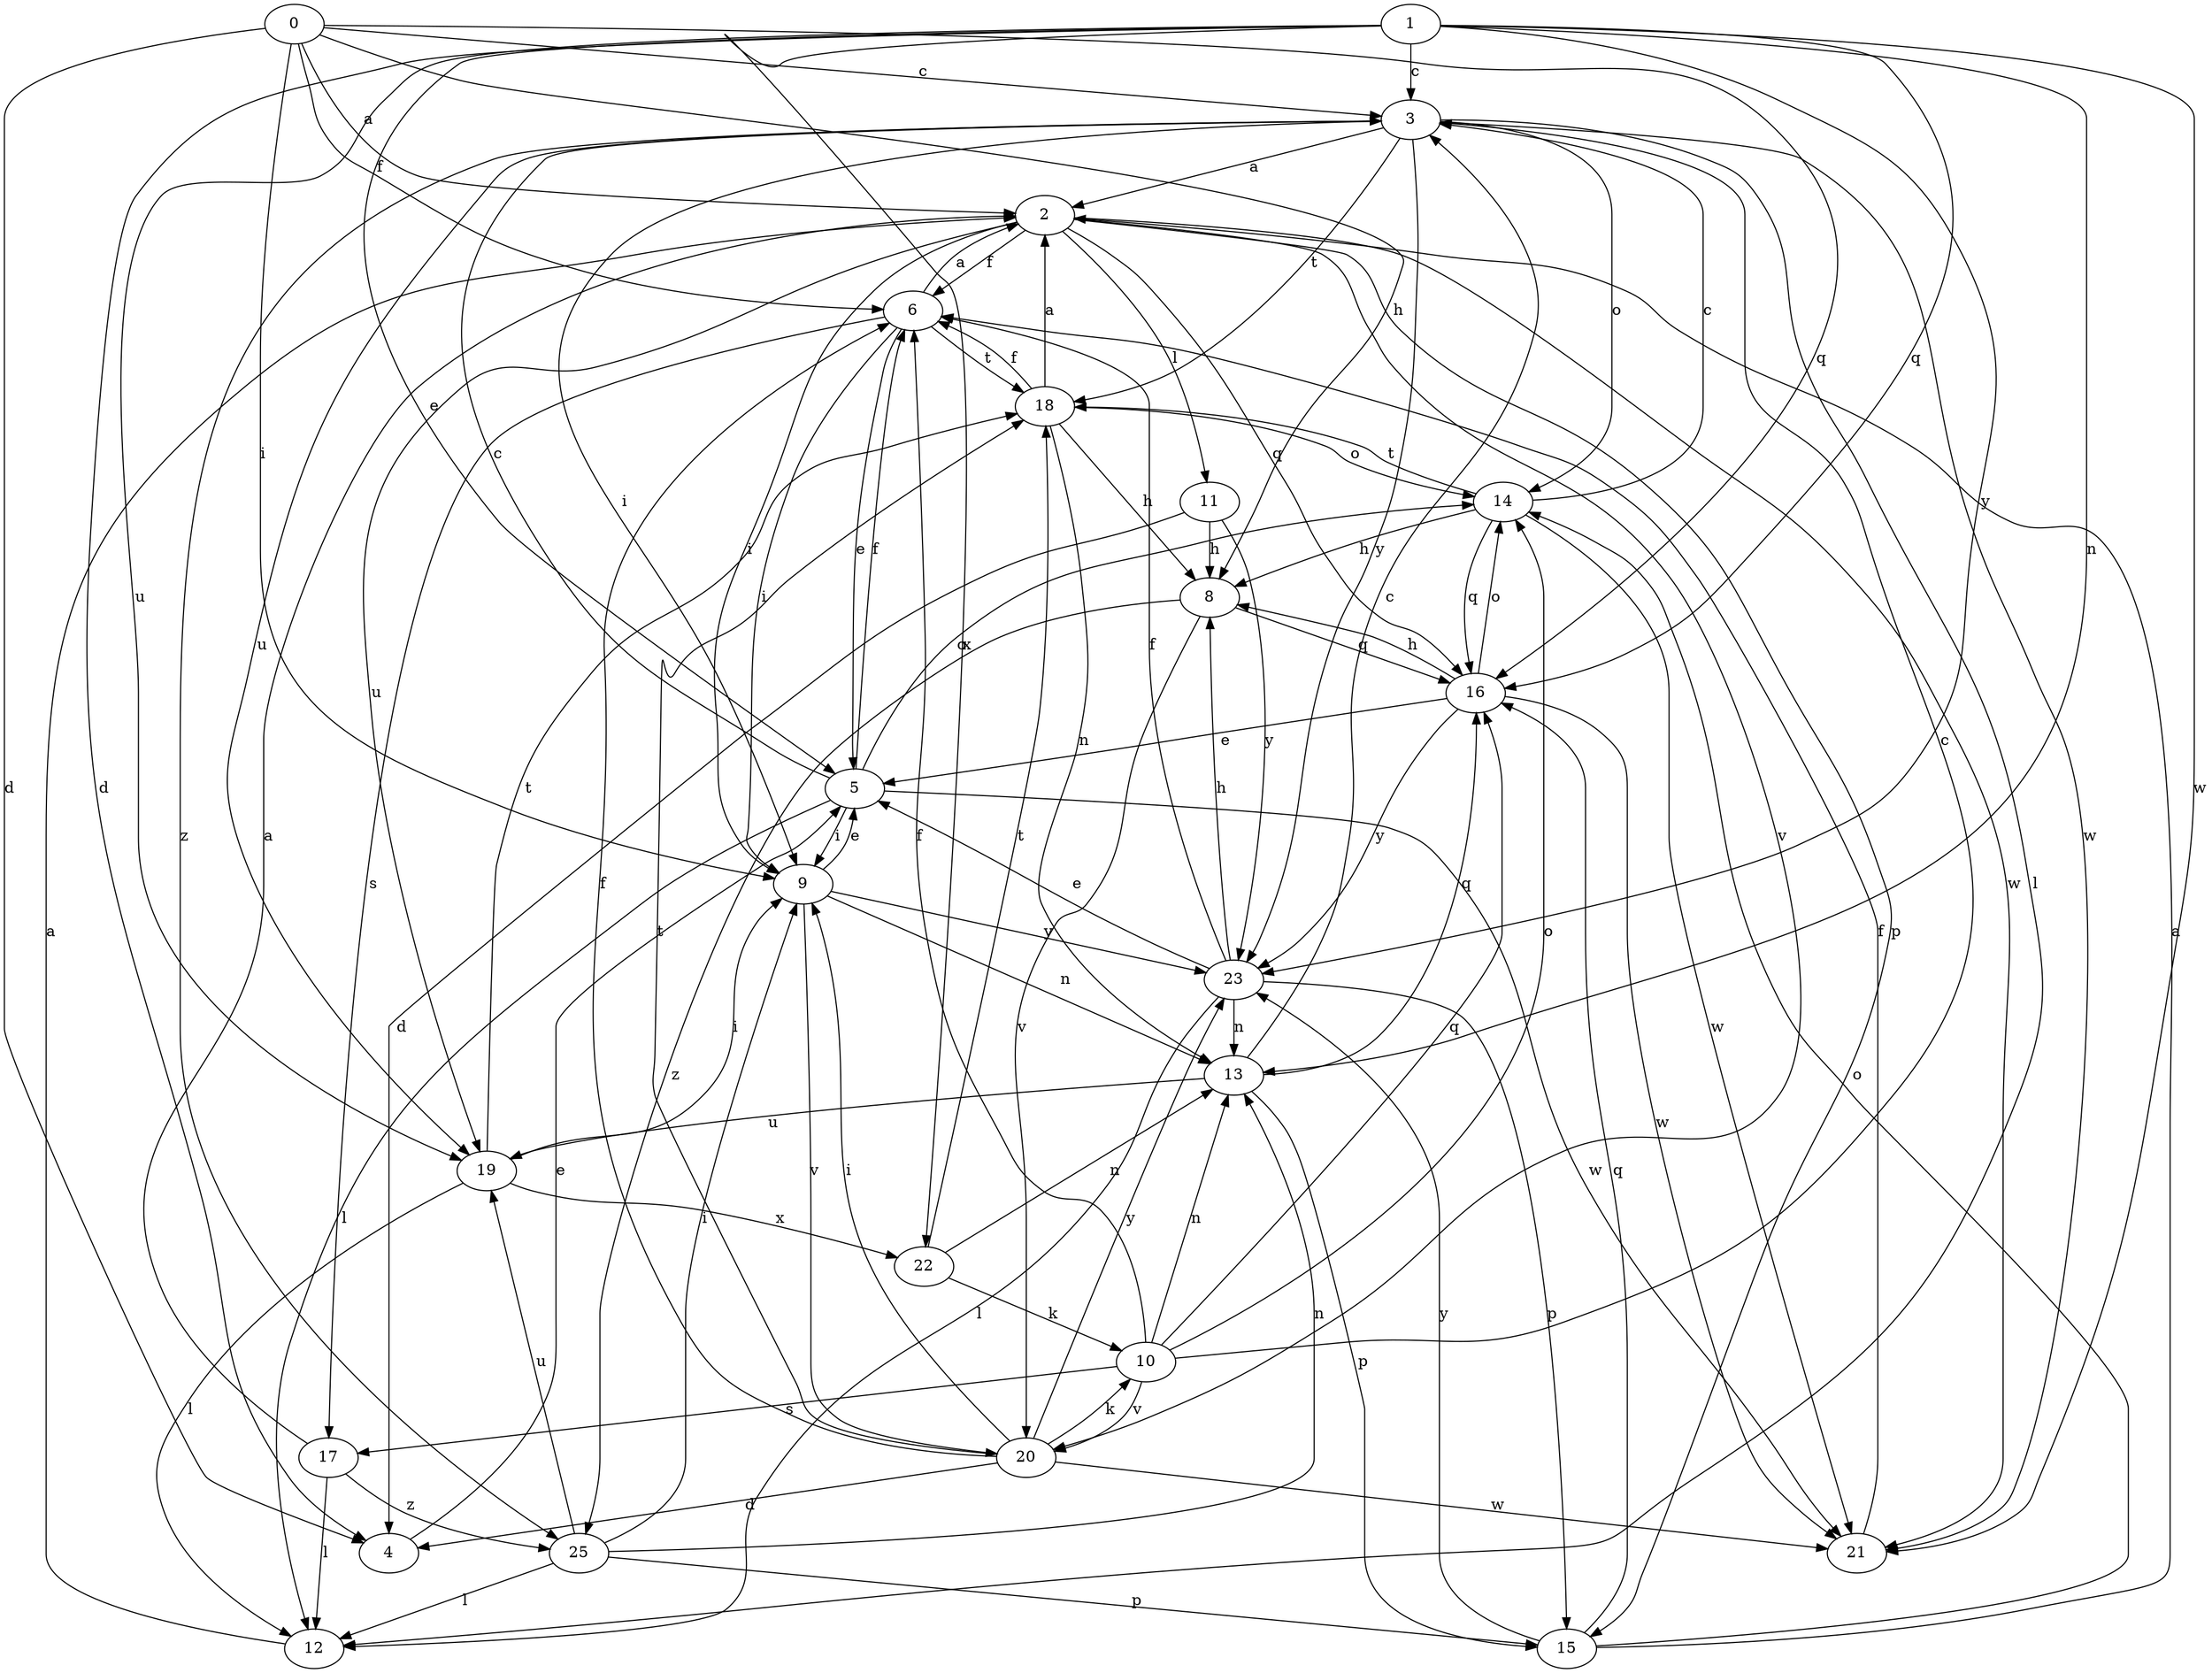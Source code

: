 strict digraph  {
1;
2;
3;
4;
5;
6;
8;
9;
10;
11;
12;
13;
14;
15;
0;
16;
17;
18;
19;
20;
21;
22;
23;
25;
1 -> 3  [label=c];
1 -> 4  [label=d];
1 -> 5  [label=e];
1 -> 13  [label=n];
1 -> 16  [label=q];
1 -> 19  [label=u];
1 -> 21  [label=w];
1 -> 22  [label=x];
1 -> 23  [label=y];
2 -> 6  [label=f];
2 -> 9  [label=i];
2 -> 11  [label=l];
2 -> 15  [label=p];
2 -> 16  [label=q];
2 -> 19  [label=u];
2 -> 20  [label=v];
2 -> 21  [label=w];
3 -> 2  [label=a];
3 -> 9  [label=i];
3 -> 12  [label=l];
3 -> 14  [label=o];
3 -> 18  [label=t];
3 -> 19  [label=u];
3 -> 21  [label=w];
3 -> 23  [label=y];
3 -> 25  [label=z];
4 -> 5  [label=e];
5 -> 3  [label=c];
5 -> 6  [label=f];
5 -> 9  [label=i];
5 -> 12  [label=l];
5 -> 14  [label=o];
5 -> 21  [label=w];
6 -> 2  [label=a];
6 -> 5  [label=e];
6 -> 9  [label=i];
6 -> 17  [label=s];
6 -> 18  [label=t];
8 -> 16  [label=q];
8 -> 20  [label=v];
8 -> 25  [label=z];
9 -> 5  [label=e];
9 -> 13  [label=n];
9 -> 20  [label=v];
9 -> 23  [label=y];
10 -> 3  [label=c];
10 -> 6  [label=f];
10 -> 13  [label=n];
10 -> 14  [label=o];
10 -> 16  [label=q];
10 -> 17  [label=s];
10 -> 20  [label=v];
11 -> 4  [label=d];
11 -> 8  [label=h];
11 -> 23  [label=y];
12 -> 2  [label=a];
13 -> 3  [label=c];
13 -> 15  [label=p];
13 -> 16  [label=q];
13 -> 19  [label=u];
14 -> 3  [label=c];
14 -> 8  [label=h];
14 -> 16  [label=q];
14 -> 18  [label=t];
14 -> 21  [label=w];
15 -> 2  [label=a];
15 -> 14  [label=o];
15 -> 16  [label=q];
15 -> 23  [label=y];
0 -> 2  [label=a];
0 -> 3  [label=c];
0 -> 4  [label=d];
0 -> 6  [label=f];
0 -> 8  [label=h];
0 -> 9  [label=i];
0 -> 16  [label=q];
16 -> 5  [label=e];
16 -> 8  [label=h];
16 -> 14  [label=o];
16 -> 21  [label=w];
16 -> 23  [label=y];
17 -> 2  [label=a];
17 -> 12  [label=l];
17 -> 25  [label=z];
18 -> 2  [label=a];
18 -> 6  [label=f];
18 -> 8  [label=h];
18 -> 13  [label=n];
18 -> 14  [label=o];
19 -> 9  [label=i];
19 -> 12  [label=l];
19 -> 18  [label=t];
19 -> 22  [label=x];
20 -> 4  [label=d];
20 -> 6  [label=f];
20 -> 9  [label=i];
20 -> 10  [label=k];
20 -> 18  [label=t];
20 -> 21  [label=w];
20 -> 23  [label=y];
21 -> 6  [label=f];
22 -> 10  [label=k];
22 -> 13  [label=n];
22 -> 18  [label=t];
23 -> 5  [label=e];
23 -> 6  [label=f];
23 -> 8  [label=h];
23 -> 12  [label=l];
23 -> 13  [label=n];
23 -> 15  [label=p];
25 -> 9  [label=i];
25 -> 12  [label=l];
25 -> 13  [label=n];
25 -> 15  [label=p];
25 -> 19  [label=u];
}
